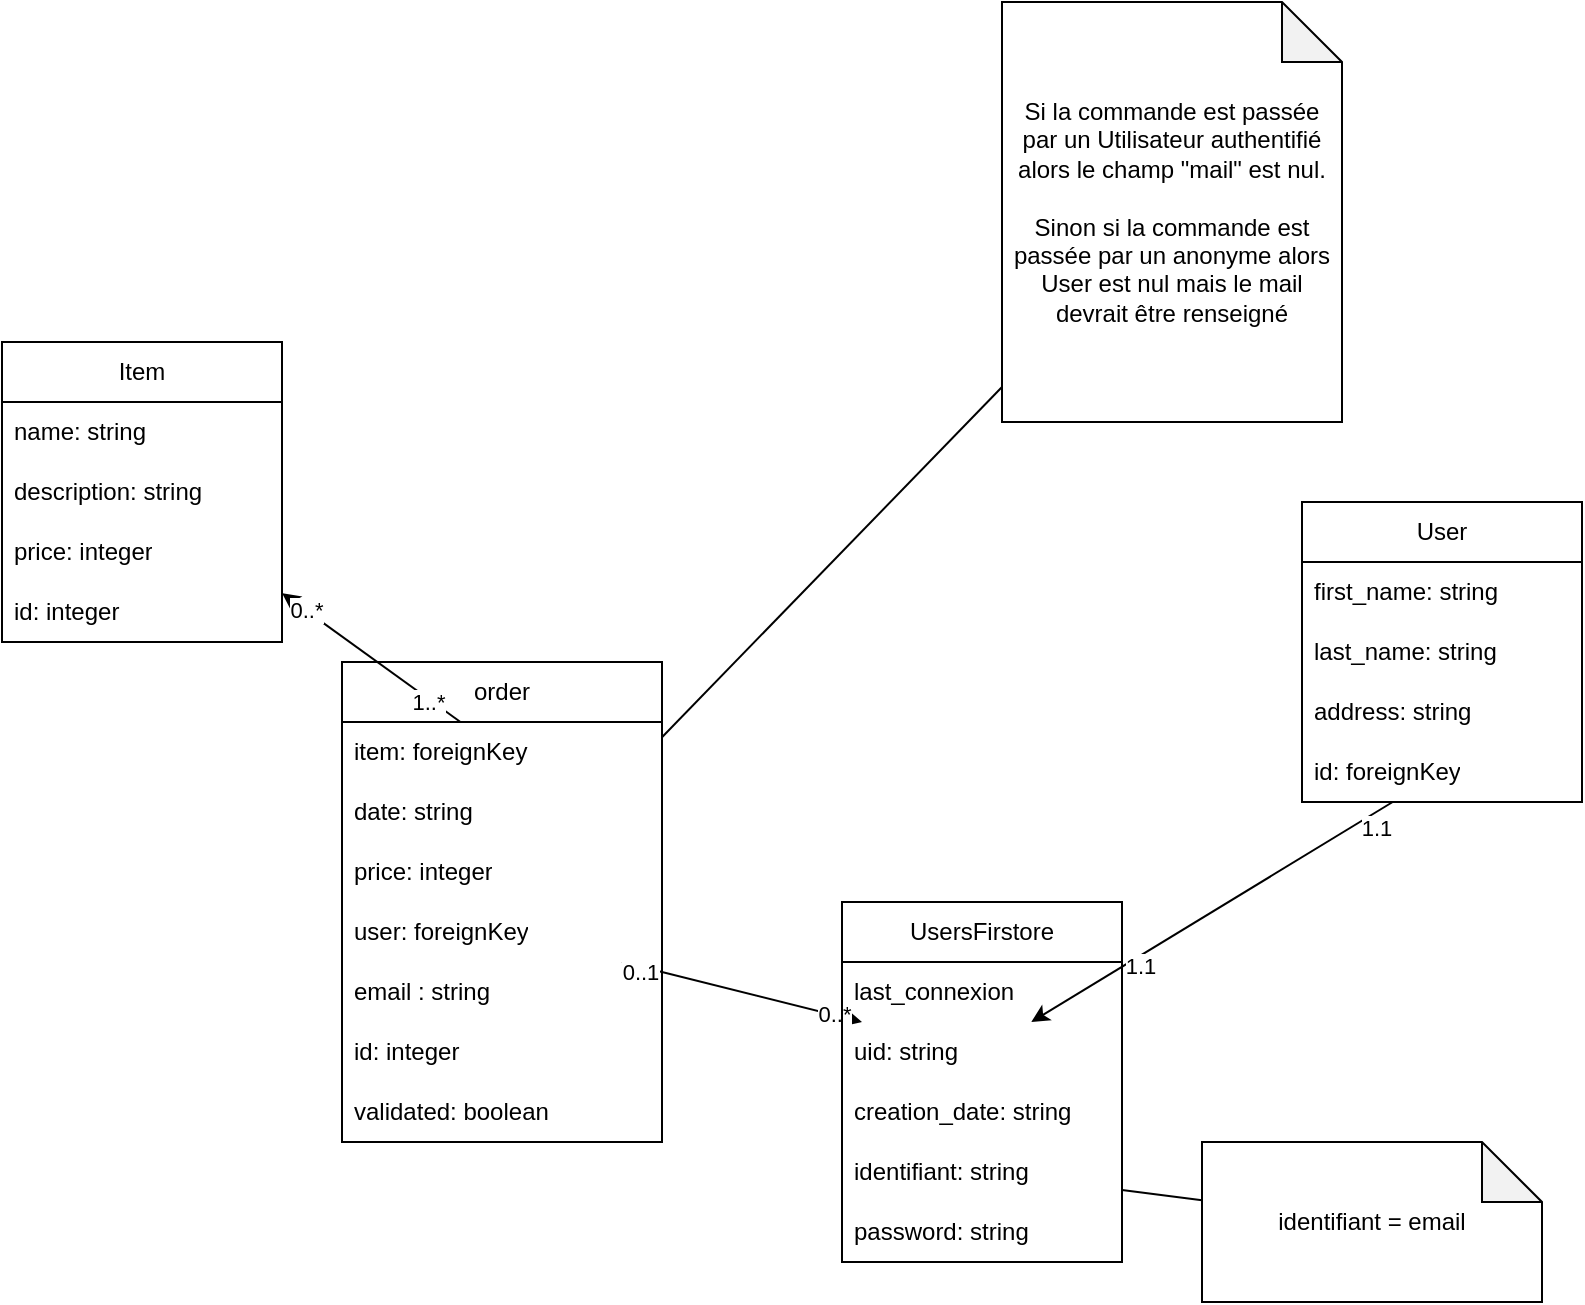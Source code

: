 <mxfile version="20.8.23" type="github">
  <diagram name="Page-1" id="k_21CpQqUFbWn0y7H7Tf">
    <mxGraphModel dx="1434" dy="788" grid="1" gridSize="10" guides="1" tooltips="1" connect="1" arrows="1" fold="1" page="1" pageScale="1" pageWidth="827" pageHeight="1169" math="0" shadow="0">
      <root>
        <mxCell id="0" />
        <mxCell id="1" parent="0" />
        <mxCell id="QBLjRy648UDzI1SPBeH1-1" value="Item" style="swimlane;fontStyle=0;childLayout=stackLayout;horizontal=1;startSize=30;horizontalStack=0;resizeParent=1;resizeParentMax=0;resizeLast=0;collapsible=1;marginBottom=0;whiteSpace=wrap;html=1;" parent="1" vertex="1">
          <mxGeometry x="20" y="180" width="140" height="150" as="geometry" />
        </mxCell>
        <mxCell id="QBLjRy648UDzI1SPBeH1-2" value="name: string" style="text;strokeColor=none;fillColor=none;align=left;verticalAlign=middle;spacingLeft=4;spacingRight=4;overflow=hidden;points=[[0,0.5],[1,0.5]];portConstraint=eastwest;rotatable=0;whiteSpace=wrap;html=1;" parent="QBLjRy648UDzI1SPBeH1-1" vertex="1">
          <mxGeometry y="30" width="140" height="30" as="geometry" />
        </mxCell>
        <mxCell id="QBLjRy648UDzI1SPBeH1-3" value="description: string" style="text;strokeColor=none;fillColor=none;align=left;verticalAlign=middle;spacingLeft=4;spacingRight=4;overflow=hidden;points=[[0,0.5],[1,0.5]];portConstraint=eastwest;rotatable=0;whiteSpace=wrap;html=1;" parent="QBLjRy648UDzI1SPBeH1-1" vertex="1">
          <mxGeometry y="60" width="140" height="30" as="geometry" />
        </mxCell>
        <mxCell id="QBLjRy648UDzI1SPBeH1-10" value="price: integer" style="text;strokeColor=none;fillColor=none;align=left;verticalAlign=middle;spacingLeft=4;spacingRight=4;overflow=hidden;points=[[0,0.5],[1,0.5]];portConstraint=eastwest;rotatable=0;whiteSpace=wrap;html=1;" parent="QBLjRy648UDzI1SPBeH1-1" vertex="1">
          <mxGeometry y="90" width="140" height="30" as="geometry" />
        </mxCell>
        <mxCell id="fOkmc58W5MT81JoYsjg2-3" value="id: integer" style="text;strokeColor=none;fillColor=none;align=left;verticalAlign=middle;spacingLeft=4;spacingRight=4;overflow=hidden;points=[[0,0.5],[1,0.5]];portConstraint=eastwest;rotatable=0;whiteSpace=wrap;html=1;" parent="QBLjRy648UDzI1SPBeH1-1" vertex="1">
          <mxGeometry y="120" width="140" height="30" as="geometry" />
        </mxCell>
        <mxCell id="QBLjRy648UDzI1SPBeH1-5" value="User" style="swimlane;fontStyle=0;childLayout=stackLayout;horizontal=1;startSize=30;horizontalStack=0;resizeParent=1;resizeParentMax=0;resizeLast=0;collapsible=1;marginBottom=0;whiteSpace=wrap;html=1;" parent="1" vertex="1">
          <mxGeometry x="670" y="260" width="140" height="150" as="geometry" />
        </mxCell>
        <mxCell id="QBLjRy648UDzI1SPBeH1-6" value="first_name: string" style="text;strokeColor=none;fillColor=none;align=left;verticalAlign=middle;spacingLeft=4;spacingRight=4;overflow=hidden;points=[[0,0.5],[1,0.5]];portConstraint=eastwest;rotatable=0;whiteSpace=wrap;html=1;" parent="QBLjRy648UDzI1SPBeH1-5" vertex="1">
          <mxGeometry y="30" width="140" height="30" as="geometry" />
        </mxCell>
        <mxCell id="QBLjRy648UDzI1SPBeH1-29" value="last_name: string" style="text;strokeColor=none;fillColor=none;align=left;verticalAlign=middle;spacingLeft=4;spacingRight=4;overflow=hidden;points=[[0,0.5],[1,0.5]];portConstraint=eastwest;rotatable=0;whiteSpace=wrap;html=1;" parent="QBLjRy648UDzI1SPBeH1-5" vertex="1">
          <mxGeometry y="60" width="140" height="30" as="geometry" />
        </mxCell>
        <mxCell id="QBLjRy648UDzI1SPBeH1-8" value="address: string" style="text;strokeColor=none;fillColor=none;align=left;verticalAlign=middle;spacingLeft=4;spacingRight=4;overflow=hidden;points=[[0,0.5],[1,0.5]];portConstraint=eastwest;rotatable=0;whiteSpace=wrap;html=1;" parent="QBLjRy648UDzI1SPBeH1-5" vertex="1">
          <mxGeometry y="90" width="140" height="30" as="geometry" />
        </mxCell>
        <mxCell id="fOkmc58W5MT81JoYsjg2-1" value="id: foreignKey" style="text;strokeColor=none;fillColor=none;align=left;verticalAlign=middle;spacingLeft=4;spacingRight=4;overflow=hidden;points=[[0,0.5],[1,0.5]];portConstraint=eastwest;rotatable=0;whiteSpace=wrap;html=1;" parent="QBLjRy648UDzI1SPBeH1-5" vertex="1">
          <mxGeometry y="120" width="140" height="30" as="geometry" />
        </mxCell>
        <mxCell id="QBLjRy648UDzI1SPBeH1-11" value="order" style="swimlane;fontStyle=0;childLayout=stackLayout;horizontal=1;startSize=30;horizontalStack=0;resizeParent=1;resizeParentMax=0;resizeLast=0;collapsible=1;marginBottom=0;whiteSpace=wrap;html=1;" parent="1" vertex="1">
          <mxGeometry x="190" y="340" width="160" height="240" as="geometry" />
        </mxCell>
        <mxCell id="QBLjRy648UDzI1SPBeH1-12" value="item: foreignKey" style="text;strokeColor=none;fillColor=none;align=left;verticalAlign=middle;spacingLeft=4;spacingRight=4;overflow=hidden;points=[[0,0.5],[1,0.5]];portConstraint=eastwest;rotatable=0;whiteSpace=wrap;html=1;" parent="QBLjRy648UDzI1SPBeH1-11" vertex="1">
          <mxGeometry y="30" width="160" height="30" as="geometry" />
        </mxCell>
        <mxCell id="QBLjRy648UDzI1SPBeH1-13" value="date: string" style="text;strokeColor=none;fillColor=none;align=left;verticalAlign=middle;spacingLeft=4;spacingRight=4;overflow=hidden;points=[[0,0.5],[1,0.5]];portConstraint=eastwest;rotatable=0;whiteSpace=wrap;html=1;" parent="QBLjRy648UDzI1SPBeH1-11" vertex="1">
          <mxGeometry y="60" width="160" height="30" as="geometry" />
        </mxCell>
        <mxCell id="QBLjRy648UDzI1SPBeH1-14" value="price: integer" style="text;strokeColor=none;fillColor=none;align=left;verticalAlign=middle;spacingLeft=4;spacingRight=4;overflow=hidden;points=[[0,0.5],[1,0.5]];portConstraint=eastwest;rotatable=0;whiteSpace=wrap;html=1;" parent="QBLjRy648UDzI1SPBeH1-11" vertex="1">
          <mxGeometry y="90" width="160" height="30" as="geometry" />
        </mxCell>
        <mxCell id="QBLjRy648UDzI1SPBeH1-15" value="user: foreignKey" style="text;strokeColor=none;fillColor=none;align=left;verticalAlign=middle;spacingLeft=4;spacingRight=4;overflow=hidden;points=[[0,0.5],[1,0.5]];portConstraint=eastwest;rotatable=0;whiteSpace=wrap;html=1;" parent="QBLjRy648UDzI1SPBeH1-11" vertex="1">
          <mxGeometry y="120" width="160" height="30" as="geometry" />
        </mxCell>
        <mxCell id="QBLjRy648UDzI1SPBeH1-16" value="email : string" style="text;strokeColor=none;fillColor=none;align=left;verticalAlign=middle;spacingLeft=4;spacingRight=4;overflow=hidden;points=[[0,0.5],[1,0.5]];portConstraint=eastwest;rotatable=0;whiteSpace=wrap;html=1;" parent="QBLjRy648UDzI1SPBeH1-11" vertex="1">
          <mxGeometry y="150" width="160" height="30" as="geometry" />
        </mxCell>
        <mxCell id="fOkmc58W5MT81JoYsjg2-2" value="id: integer" style="text;strokeColor=none;fillColor=none;align=left;verticalAlign=middle;spacingLeft=4;spacingRight=4;overflow=hidden;points=[[0,0.5],[1,0.5]];portConstraint=eastwest;rotatable=0;whiteSpace=wrap;html=1;" parent="QBLjRy648UDzI1SPBeH1-11" vertex="1">
          <mxGeometry y="180" width="160" height="30" as="geometry" />
        </mxCell>
        <mxCell id="QBLjRy648UDzI1SPBeH1-4" value="validated: boolean" style="text;strokeColor=none;fillColor=none;align=left;verticalAlign=middle;spacingLeft=4;spacingRight=4;overflow=hidden;points=[[0,0.5],[1,0.5]];portConstraint=eastwest;rotatable=0;whiteSpace=wrap;html=1;" parent="QBLjRy648UDzI1SPBeH1-11" vertex="1">
          <mxGeometry y="210" width="160" height="30" as="geometry" />
        </mxCell>
        <mxCell id="QBLjRy648UDzI1SPBeH1-17" value="Si la commande est passée par un Utilisateur authentifié alors le champ &quot;mail&quot; est nul.&lt;br&gt;&amp;nbsp;&lt;br&gt;Sinon si la commande est passée par un anonyme alors User est nul mais le mail devrait être renseigné" style="shape=note;whiteSpace=wrap;html=1;backgroundOutline=1;darkOpacity=0.05;" parent="1" vertex="1">
          <mxGeometry x="520" y="10" width="170" height="210" as="geometry" />
        </mxCell>
        <mxCell id="QBLjRy648UDzI1SPBeH1-19" value="" style="endArrow=none;html=1;rounded=0;" parent="1" source="QBLjRy648UDzI1SPBeH1-11" target="QBLjRy648UDzI1SPBeH1-17" edge="1">
          <mxGeometry width="50" height="50" relative="1" as="geometry">
            <mxPoint x="500" y="450" as="sourcePoint" />
            <mxPoint x="550" y="400" as="targetPoint" />
          </mxGeometry>
        </mxCell>
        <mxCell id="QBLjRy648UDzI1SPBeH1-20" value="" style="endArrow=classic;html=1;rounded=0;" parent="1" source="QBLjRy648UDzI1SPBeH1-15" target="1lafNJPeksrp4LorVbuG-5" edge="1">
          <mxGeometry width="50" height="50" relative="1" as="geometry">
            <mxPoint x="90" y="410" as="sourcePoint" />
            <mxPoint x="470" y="550" as="targetPoint" />
          </mxGeometry>
        </mxCell>
        <mxCell id="QBLjRy648UDzI1SPBeH1-27" value="0..1" style="edgeLabel;html=1;align=center;verticalAlign=middle;resizable=0;points=[];" parent="QBLjRy648UDzI1SPBeH1-20" vertex="1" connectable="0">
          <mxGeometry x="-0.844" y="-3" relative="1" as="geometry">
            <mxPoint as="offset" />
          </mxGeometry>
        </mxCell>
        <mxCell id="QBLjRy648UDzI1SPBeH1-28" value="0..*" style="edgeLabel;html=1;align=center;verticalAlign=middle;resizable=0;points=[];" parent="QBLjRy648UDzI1SPBeH1-20" vertex="1" connectable="0">
          <mxGeometry x="0.757" y="1" relative="1" as="geometry">
            <mxPoint as="offset" />
          </mxGeometry>
        </mxCell>
        <mxCell id="QBLjRy648UDzI1SPBeH1-21" value="" style="endArrow=classic;html=1;rounded=0;" parent="1" source="QBLjRy648UDzI1SPBeH1-12" target="QBLjRy648UDzI1SPBeH1-1" edge="1">
          <mxGeometry width="50" height="50" relative="1" as="geometry">
            <mxPoint x="120" y="330" as="sourcePoint" />
            <mxPoint x="170" y="280" as="targetPoint" />
          </mxGeometry>
        </mxCell>
        <mxCell id="QBLjRy648UDzI1SPBeH1-25" value="1..*" style="edgeLabel;html=1;align=center;verticalAlign=middle;resizable=0;points=[];" parent="QBLjRy648UDzI1SPBeH1-21" vertex="1" connectable="0">
          <mxGeometry x="-0.657" y="1" relative="1" as="geometry">
            <mxPoint as="offset" />
          </mxGeometry>
        </mxCell>
        <mxCell id="QBLjRy648UDzI1SPBeH1-26" value="0..*" style="edgeLabel;html=1;align=center;verticalAlign=middle;resizable=0;points=[];" parent="QBLjRy648UDzI1SPBeH1-21" vertex="1" connectable="0">
          <mxGeometry x="0.743" relative="1" as="geometry">
            <mxPoint as="offset" />
          </mxGeometry>
        </mxCell>
        <mxCell id="1lafNJPeksrp4LorVbuG-1" value="UsersFirstore" style="swimlane;fontStyle=0;childLayout=stackLayout;horizontal=1;startSize=30;horizontalStack=0;resizeParent=1;resizeParentMax=0;resizeLast=0;collapsible=1;marginBottom=0;whiteSpace=wrap;html=1;" parent="1" vertex="1">
          <mxGeometry x="440" y="460" width="140" height="180" as="geometry" />
        </mxCell>
        <mxCell id="1lafNJPeksrp4LorVbuG-4" value="last_connexion" style="text;strokeColor=none;fillColor=none;align=left;verticalAlign=middle;spacingLeft=4;spacingRight=4;overflow=hidden;points=[[0,0.5],[1,0.5]];portConstraint=eastwest;rotatable=0;whiteSpace=wrap;html=1;" parent="1lafNJPeksrp4LorVbuG-1" vertex="1">
          <mxGeometry y="30" width="140" height="30" as="geometry" />
        </mxCell>
        <mxCell id="1lafNJPeksrp4LorVbuG-5" value="uid: string" style="text;strokeColor=none;fillColor=none;align=left;verticalAlign=middle;spacingLeft=4;spacingRight=4;overflow=hidden;points=[[0,0.5],[1,0.5]];portConstraint=eastwest;rotatable=0;whiteSpace=wrap;html=1;" parent="1lafNJPeksrp4LorVbuG-1" vertex="1">
          <mxGeometry y="60" width="140" height="30" as="geometry" />
        </mxCell>
        <mxCell id="1lafNJPeksrp4LorVbuG-6" value="creation_date: string" style="text;strokeColor=none;fillColor=none;align=left;verticalAlign=middle;spacingLeft=4;spacingRight=4;overflow=hidden;points=[[0,0.5],[1,0.5]];portConstraint=eastwest;rotatable=0;whiteSpace=wrap;html=1;" parent="1lafNJPeksrp4LorVbuG-1" vertex="1">
          <mxGeometry y="90" width="140" height="30" as="geometry" />
        </mxCell>
        <mxCell id="1lafNJPeksrp4LorVbuG-7" value="identifiant: string" style="text;strokeColor=none;fillColor=none;align=left;verticalAlign=middle;spacingLeft=4;spacingRight=4;overflow=hidden;points=[[0,0.5],[1,0.5]];portConstraint=eastwest;rotatable=0;whiteSpace=wrap;html=1;" parent="1lafNJPeksrp4LorVbuG-1" vertex="1">
          <mxGeometry y="120" width="140" height="30" as="geometry" />
        </mxCell>
        <mxCell id="1lafNJPeksrp4LorVbuG-12" value="password: string" style="text;strokeColor=none;fillColor=none;align=left;verticalAlign=middle;spacingLeft=4;spacingRight=4;overflow=hidden;points=[[0,0.5],[1,0.5]];portConstraint=eastwest;rotatable=0;whiteSpace=wrap;html=1;" parent="1lafNJPeksrp4LorVbuG-1" vertex="1">
          <mxGeometry y="150" width="140" height="30" as="geometry" />
        </mxCell>
        <mxCell id="1lafNJPeksrp4LorVbuG-9" value="" style="endArrow=classic;html=1;rounded=0;" parent="1" source="fOkmc58W5MT81JoYsjg2-1" target="1lafNJPeksrp4LorVbuG-5" edge="1">
          <mxGeometry width="50" height="50" relative="1" as="geometry">
            <mxPoint x="540" y="635" as="sourcePoint" />
            <mxPoint x="590" y="585" as="targetPoint" />
          </mxGeometry>
        </mxCell>
        <mxCell id="1lafNJPeksrp4LorVbuG-10" value="1.1" style="edgeLabel;html=1;align=center;verticalAlign=middle;resizable=0;points=[];" parent="1lafNJPeksrp4LorVbuG-9" vertex="1" connectable="0">
          <mxGeometry x="-0.866" y="6" relative="1" as="geometry">
            <mxPoint as="offset" />
          </mxGeometry>
        </mxCell>
        <mxCell id="1lafNJPeksrp4LorVbuG-11" value="1.1" style="edgeLabel;html=1;align=center;verticalAlign=middle;resizable=0;points=[];" parent="1lafNJPeksrp4LorVbuG-9" vertex="1" connectable="0">
          <mxGeometry x="0.433" y="5" relative="1" as="geometry">
            <mxPoint y="-1" as="offset" />
          </mxGeometry>
        </mxCell>
        <mxCell id="pbpSIKg9TJJxPKfoZ4wD-1" value="identifiant = email" style="shape=note;whiteSpace=wrap;html=1;backgroundOutline=1;darkOpacity=0.05;" vertex="1" parent="1">
          <mxGeometry x="620" y="580" width="170" height="80" as="geometry" />
        </mxCell>
        <mxCell id="pbpSIKg9TJJxPKfoZ4wD-3" value="" style="endArrow=none;html=1;rounded=0;" edge="1" parent="1" source="pbpSIKg9TJJxPKfoZ4wD-1" target="1lafNJPeksrp4LorVbuG-7">
          <mxGeometry width="50" height="50" relative="1" as="geometry">
            <mxPoint x="140" y="700" as="sourcePoint" />
            <mxPoint x="190" y="650" as="targetPoint" />
          </mxGeometry>
        </mxCell>
      </root>
    </mxGraphModel>
  </diagram>
</mxfile>
